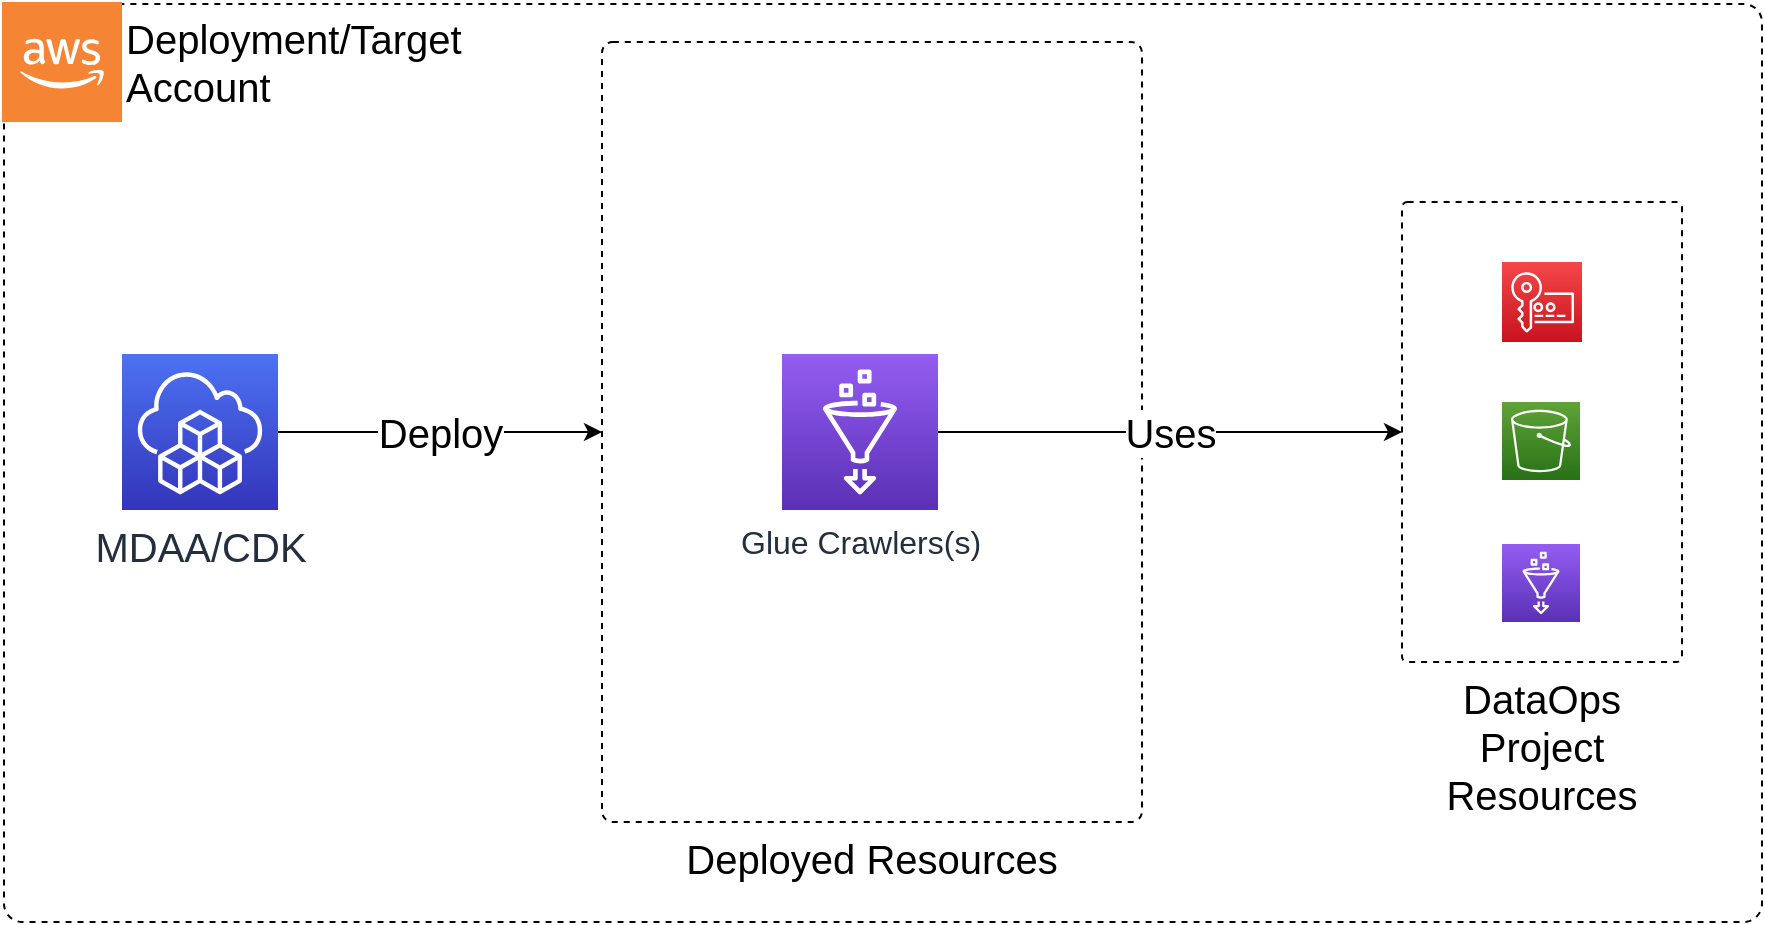 <mxfile>
    <diagram id="n5W9dpHo_4uRlmlUV37y" name="Page-1">
        <mxGraphModel dx="1073" dy="421" grid="1" gridSize="10" guides="1" tooltips="1" connect="1" arrows="1" fold="1" page="1" pageScale="1" pageWidth="1700" pageHeight="1100" background="#FFFFFF" math="0" shadow="0">
            <root>
                <mxCell id="0"/>
                <mxCell id="1" parent="0"/>
                <mxCell id="Vt560z4J3A8kVG_z0Vwq-2" value="" style="rounded=1;whiteSpace=wrap;html=1;fontSize=20;fillColor=none;arcSize=2;dashed=1;" parent="1" vertex="1">
                    <mxGeometry x="161" y="271" width="879" height="459" as="geometry"/>
                </mxCell>
                <mxCell id="Vt560z4J3A8kVG_z0Vwq-3" value="Deployed Resources" style="rounded=1;whiteSpace=wrap;html=1;fontSize=20;fillColor=none;arcSize=2;dashed=1;labelPosition=center;verticalLabelPosition=bottom;align=center;verticalAlign=top;" parent="1" vertex="1">
                    <mxGeometry x="460" y="290" width="270" height="390" as="geometry"/>
                </mxCell>
                <mxCell id="Vt560z4J3A8kVG_z0Vwq-4" value="Deployment/Target&lt;br style=&quot;font-size: 20px;&quot;&gt;Account" style="outlineConnect=0;dashed=0;verticalLabelPosition=middle;verticalAlign=middle;align=left;html=1;shape=mxgraph.aws3.cloud_2;fillColor=#F58534;gradientColor=none;labelPosition=right;fontSize=20;" parent="1" vertex="1">
                    <mxGeometry x="160" y="270" width="60" height="60" as="geometry"/>
                </mxCell>
                <mxCell id="Vt560z4J3A8kVG_z0Vwq-5" value="Deploy" style="edgeStyle=orthogonalEdgeStyle;rounded=0;orthogonalLoop=1;jettySize=auto;html=1;entryX=0;entryY=0.5;entryDx=0;entryDy=0;fontSize=20;" parent="1" source="Vt560z4J3A8kVG_z0Vwq-6" target="Vt560z4J3A8kVG_z0Vwq-3" edge="1">
                    <mxGeometry relative="1" as="geometry"/>
                </mxCell>
                <mxCell id="Vt560z4J3A8kVG_z0Vwq-6" value="MDAA/CDK" style="sketch=0;points=[[0,0,0],[0.25,0,0],[0.5,0,0],[0.75,0,0],[1,0,0],[0,1,0],[0.25,1,0],[0.5,1,0],[0.75,1,0],[1,1,0],[0,0.25,0],[0,0.5,0],[0,0.75,0],[1,0.25,0],[1,0.5,0],[1,0.75,0]];outlineConnect=0;fontColor=#232F3E;gradientColor=#4D72F3;gradientDirection=north;fillColor=#3334B9;strokeColor=#ffffff;dashed=0;verticalLabelPosition=bottom;verticalAlign=top;align=center;html=1;fontSize=20;fontStyle=0;aspect=fixed;shape=mxgraph.aws4.resourceIcon;resIcon=mxgraph.aws4.cloud_development_kit;" parent="1" vertex="1">
                    <mxGeometry x="220" y="446" width="78" height="78" as="geometry"/>
                </mxCell>
                <mxCell id="13" value="Uses" style="edgeStyle=none;html=1;fontSize=20;" parent="1" source="6" edge="1">
                    <mxGeometry relative="1" as="geometry">
                        <mxPoint x="860" y="485" as="targetPoint"/>
                    </mxGeometry>
                </mxCell>
                <mxCell id="6" value="Glue Crawlers(s)" style="sketch=0;points=[[0,0,0],[0.25,0,0],[0.5,0,0],[0.75,0,0],[1,0,0],[0,1,0],[0.25,1,0],[0.5,1,0],[0.75,1,0],[1,1,0],[0,0.25,0],[0,0.5,0],[0,0.75,0],[1,0.25,0],[1,0.5,0],[1,0.75,0]];outlineConnect=0;fontColor=#232F3E;gradientColor=#945DF2;gradientDirection=north;fillColor=#5A30B5;strokeColor=#ffffff;dashed=0;verticalLabelPosition=bottom;verticalAlign=top;align=center;html=1;fontSize=16;fontStyle=0;aspect=fixed;shape=mxgraph.aws4.resourceIcon;resIcon=mxgraph.aws4.glue;" parent="1" vertex="1">
                    <mxGeometry x="550" y="446" width="78" height="78" as="geometry"/>
                </mxCell>
                <mxCell id="14" value="DataOps Project&lt;br&gt;Resources" style="rounded=1;whiteSpace=wrap;html=1;fontSize=20;fillColor=none;arcSize=2;dashed=1;labelPosition=center;verticalLabelPosition=bottom;align=center;verticalAlign=top;" vertex="1" parent="1">
                    <mxGeometry x="860" y="370" width="140" height="230" as="geometry"/>
                </mxCell>
                <mxCell id="15" value="" style="sketch=0;points=[[0,0,0],[0.25,0,0],[0.5,0,0],[0.75,0,0],[1,0,0],[0,1,0],[0.25,1,0],[0.5,1,0],[0.75,1,0],[1,1,0],[0,0.25,0],[0,0.5,0],[0,0.75,0],[1,0.25,0],[1,0.5,0],[1,0.75,0]];outlineConnect=0;fontColor=#232F3E;gradientColor=#F54749;gradientDirection=north;fillColor=#C7131F;strokeColor=#ffffff;dashed=0;verticalLabelPosition=bottom;verticalAlign=top;align=center;html=1;fontSize=12;fontStyle=0;aspect=fixed;shape=mxgraph.aws4.resourceIcon;resIcon=mxgraph.aws4.key_management_service;" vertex="1" parent="1">
                    <mxGeometry x="910" y="400" width="40" height="40" as="geometry"/>
                </mxCell>
                <mxCell id="16" value="" style="sketch=0;points=[[0,0,0],[0.25,0,0],[0.5,0,0],[0.75,0,0],[1,0,0],[0,1,0],[0.25,1,0],[0.5,1,0],[0.75,1,0],[1,1,0],[0,0.25,0],[0,0.5,0],[0,0.75,0],[1,0.25,0],[1,0.5,0],[1,0.75,0]];outlineConnect=0;fontColor=#232F3E;gradientColor=#60A337;gradientDirection=north;fillColor=#277116;strokeColor=#ffffff;dashed=0;verticalLabelPosition=bottom;verticalAlign=top;align=center;html=1;fontSize=12;fontStyle=0;aspect=fixed;shape=mxgraph.aws4.resourceIcon;resIcon=mxgraph.aws4.s3;" vertex="1" parent="1">
                    <mxGeometry x="910" y="470" width="39" height="39" as="geometry"/>
                </mxCell>
                <mxCell id="17" value="" style="sketch=0;points=[[0,0,0],[0.25,0,0],[0.5,0,0],[0.75,0,0],[1,0,0],[0,1,0],[0.25,1,0],[0.5,1,0],[0.75,1,0],[1,1,0],[0,0.25,0],[0,0.5,0],[0,0.75,0],[1,0.25,0],[1,0.5,0],[1,0.75,0]];outlineConnect=0;fontColor=#232F3E;gradientColor=#945DF2;gradientDirection=north;fillColor=#5A30B5;strokeColor=#ffffff;dashed=0;verticalLabelPosition=bottom;verticalAlign=top;align=center;html=1;fontSize=12;fontStyle=0;aspect=fixed;shape=mxgraph.aws4.resourceIcon;resIcon=mxgraph.aws4.glue;" vertex="1" parent="1">
                    <mxGeometry x="910" y="541" width="39" height="39" as="geometry"/>
                </mxCell>
            </root>
        </mxGraphModel>
    </diagram>
</mxfile>
